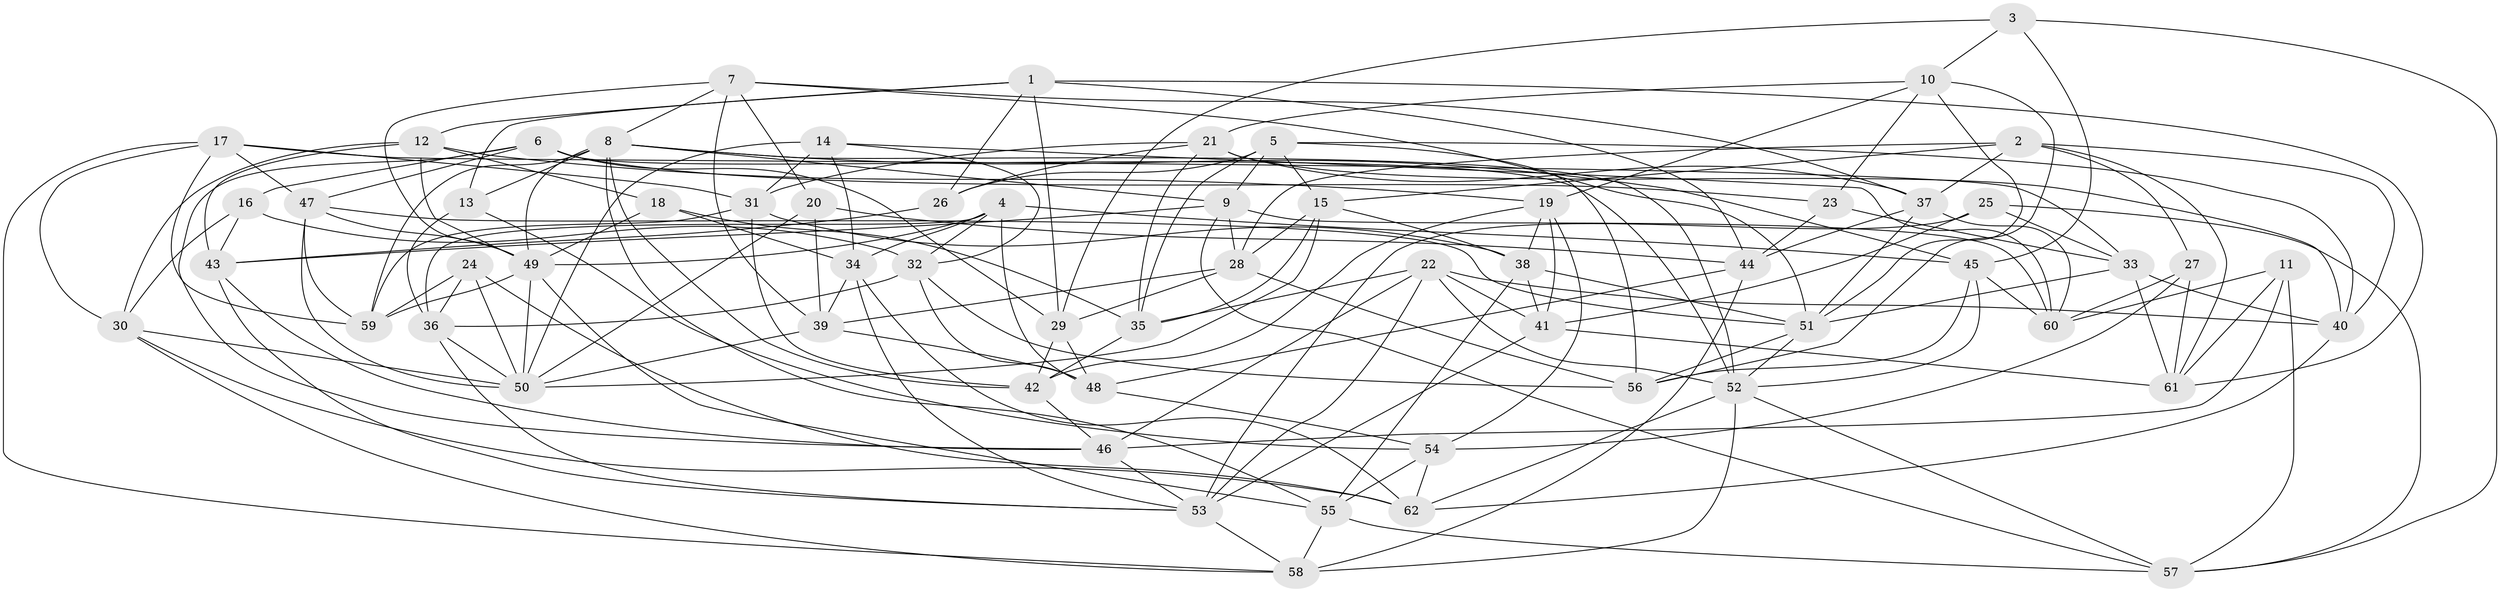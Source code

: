 // original degree distribution, {4: 1.0}
// Generated by graph-tools (version 1.1) at 2025/50/03/09/25 03:50:45]
// undirected, 62 vertices, 182 edges
graph export_dot {
graph [start="1"]
  node [color=gray90,style=filled];
  1;
  2;
  3;
  4;
  5;
  6;
  7;
  8;
  9;
  10;
  11;
  12;
  13;
  14;
  15;
  16;
  17;
  18;
  19;
  20;
  21;
  22;
  23;
  24;
  25;
  26;
  27;
  28;
  29;
  30;
  31;
  32;
  33;
  34;
  35;
  36;
  37;
  38;
  39;
  40;
  41;
  42;
  43;
  44;
  45;
  46;
  47;
  48;
  49;
  50;
  51;
  52;
  53;
  54;
  55;
  56;
  57;
  58;
  59;
  60;
  61;
  62;
  1 -- 12 [weight=1.0];
  1 -- 13 [weight=1.0];
  1 -- 26 [weight=1.0];
  1 -- 29 [weight=1.0];
  1 -- 44 [weight=1.0];
  1 -- 61 [weight=1.0];
  2 -- 15 [weight=1.0];
  2 -- 27 [weight=1.0];
  2 -- 28 [weight=1.0];
  2 -- 37 [weight=1.0];
  2 -- 40 [weight=1.0];
  2 -- 61 [weight=1.0];
  3 -- 10 [weight=1.0];
  3 -- 29 [weight=1.0];
  3 -- 45 [weight=1.0];
  3 -- 57 [weight=1.0];
  4 -- 32 [weight=1.0];
  4 -- 34 [weight=1.0];
  4 -- 36 [weight=1.0];
  4 -- 45 [weight=1.0];
  4 -- 48 [weight=1.0];
  4 -- 49 [weight=1.0];
  5 -- 9 [weight=1.0];
  5 -- 15 [weight=1.0];
  5 -- 26 [weight=1.0];
  5 -- 35 [weight=1.0];
  5 -- 40 [weight=1.0];
  5 -- 56 [weight=1.0];
  6 -- 16 [weight=1.0];
  6 -- 23 [weight=1.0];
  6 -- 29 [weight=1.0];
  6 -- 46 [weight=1.0];
  6 -- 47 [weight=1.0];
  6 -- 52 [weight=1.0];
  7 -- 8 [weight=1.0];
  7 -- 20 [weight=1.0];
  7 -- 37 [weight=1.0];
  7 -- 39 [weight=1.0];
  7 -- 49 [weight=1.0];
  7 -- 51 [weight=1.0];
  8 -- 9 [weight=1.0];
  8 -- 13 [weight=1.0];
  8 -- 42 [weight=1.0];
  8 -- 45 [weight=1.0];
  8 -- 49 [weight=2.0];
  8 -- 52 [weight=1.0];
  8 -- 55 [weight=1.0];
  8 -- 59 [weight=1.0];
  9 -- 28 [weight=1.0];
  9 -- 43 [weight=1.0];
  9 -- 57 [weight=1.0];
  9 -- 60 [weight=1.0];
  10 -- 19 [weight=1.0];
  10 -- 21 [weight=1.0];
  10 -- 23 [weight=1.0];
  10 -- 51 [weight=1.0];
  10 -- 56 [weight=1.0];
  11 -- 46 [weight=1.0];
  11 -- 57 [weight=1.0];
  11 -- 60 [weight=1.0];
  11 -- 61 [weight=1.0];
  12 -- 18 [weight=1.0];
  12 -- 19 [weight=1.0];
  12 -- 30 [weight=1.0];
  12 -- 43 [weight=1.0];
  12 -- 49 [weight=1.0];
  13 -- 36 [weight=1.0];
  13 -- 54 [weight=1.0];
  14 -- 31 [weight=1.0];
  14 -- 32 [weight=1.0];
  14 -- 34 [weight=1.0];
  14 -- 50 [weight=2.0];
  14 -- 60 [weight=1.0];
  15 -- 28 [weight=1.0];
  15 -- 35 [weight=1.0];
  15 -- 38 [weight=1.0];
  15 -- 50 [weight=1.0];
  16 -- 30 [weight=1.0];
  16 -- 32 [weight=1.0];
  16 -- 43 [weight=1.0];
  17 -- 30 [weight=1.0];
  17 -- 31 [weight=1.0];
  17 -- 33 [weight=1.0];
  17 -- 47 [weight=1.0];
  17 -- 58 [weight=1.0];
  17 -- 59 [weight=1.0];
  18 -- 34 [weight=1.0];
  18 -- 35 [weight=1.0];
  18 -- 49 [weight=1.0];
  19 -- 38 [weight=1.0];
  19 -- 41 [weight=1.0];
  19 -- 42 [weight=1.0];
  19 -- 54 [weight=1.0];
  20 -- 39 [weight=1.0];
  20 -- 44 [weight=1.0];
  20 -- 50 [weight=1.0];
  21 -- 26 [weight=1.0];
  21 -- 31 [weight=1.0];
  21 -- 35 [weight=1.0];
  21 -- 37 [weight=1.0];
  21 -- 40 [weight=1.0];
  22 -- 35 [weight=1.0];
  22 -- 40 [weight=1.0];
  22 -- 41 [weight=1.0];
  22 -- 46 [weight=1.0];
  22 -- 52 [weight=1.0];
  22 -- 53 [weight=1.0];
  23 -- 33 [weight=1.0];
  23 -- 44 [weight=1.0];
  24 -- 36 [weight=1.0];
  24 -- 50 [weight=1.0];
  24 -- 59 [weight=1.0];
  24 -- 62 [weight=1.0];
  25 -- 33 [weight=1.0];
  25 -- 41 [weight=1.0];
  25 -- 53 [weight=1.0];
  25 -- 57 [weight=1.0];
  26 -- 43 [weight=1.0];
  27 -- 54 [weight=1.0];
  27 -- 60 [weight=1.0];
  27 -- 61 [weight=1.0];
  28 -- 29 [weight=1.0];
  28 -- 39 [weight=1.0];
  28 -- 56 [weight=1.0];
  29 -- 42 [weight=1.0];
  29 -- 48 [weight=1.0];
  30 -- 50 [weight=1.0];
  30 -- 58 [weight=1.0];
  30 -- 62 [weight=1.0];
  31 -- 38 [weight=1.0];
  31 -- 42 [weight=1.0];
  31 -- 59 [weight=1.0];
  32 -- 36 [weight=1.0];
  32 -- 48 [weight=1.0];
  32 -- 56 [weight=1.0];
  33 -- 40 [weight=1.0];
  33 -- 51 [weight=1.0];
  33 -- 61 [weight=1.0];
  34 -- 39 [weight=1.0];
  34 -- 53 [weight=1.0];
  34 -- 62 [weight=1.0];
  35 -- 42 [weight=1.0];
  36 -- 50 [weight=1.0];
  36 -- 53 [weight=1.0];
  37 -- 44 [weight=1.0];
  37 -- 51 [weight=1.0];
  37 -- 60 [weight=1.0];
  38 -- 41 [weight=1.0];
  38 -- 51 [weight=1.0];
  38 -- 55 [weight=1.0];
  39 -- 48 [weight=1.0];
  39 -- 50 [weight=1.0];
  40 -- 62 [weight=1.0];
  41 -- 53 [weight=1.0];
  41 -- 61 [weight=1.0];
  42 -- 46 [weight=1.0];
  43 -- 46 [weight=1.0];
  43 -- 53 [weight=1.0];
  44 -- 48 [weight=1.0];
  44 -- 58 [weight=1.0];
  45 -- 52 [weight=1.0];
  45 -- 56 [weight=1.0];
  45 -- 60 [weight=1.0];
  46 -- 53 [weight=1.0];
  47 -- 49 [weight=1.0];
  47 -- 50 [weight=1.0];
  47 -- 51 [weight=1.0];
  47 -- 59 [weight=1.0];
  48 -- 54 [weight=1.0];
  49 -- 50 [weight=1.0];
  49 -- 55 [weight=1.0];
  49 -- 59 [weight=1.0];
  51 -- 52 [weight=1.0];
  51 -- 56 [weight=1.0];
  52 -- 57 [weight=1.0];
  52 -- 58 [weight=1.0];
  52 -- 62 [weight=1.0];
  53 -- 58 [weight=1.0];
  54 -- 55 [weight=1.0];
  54 -- 62 [weight=1.0];
  55 -- 57 [weight=1.0];
  55 -- 58 [weight=1.0];
}
